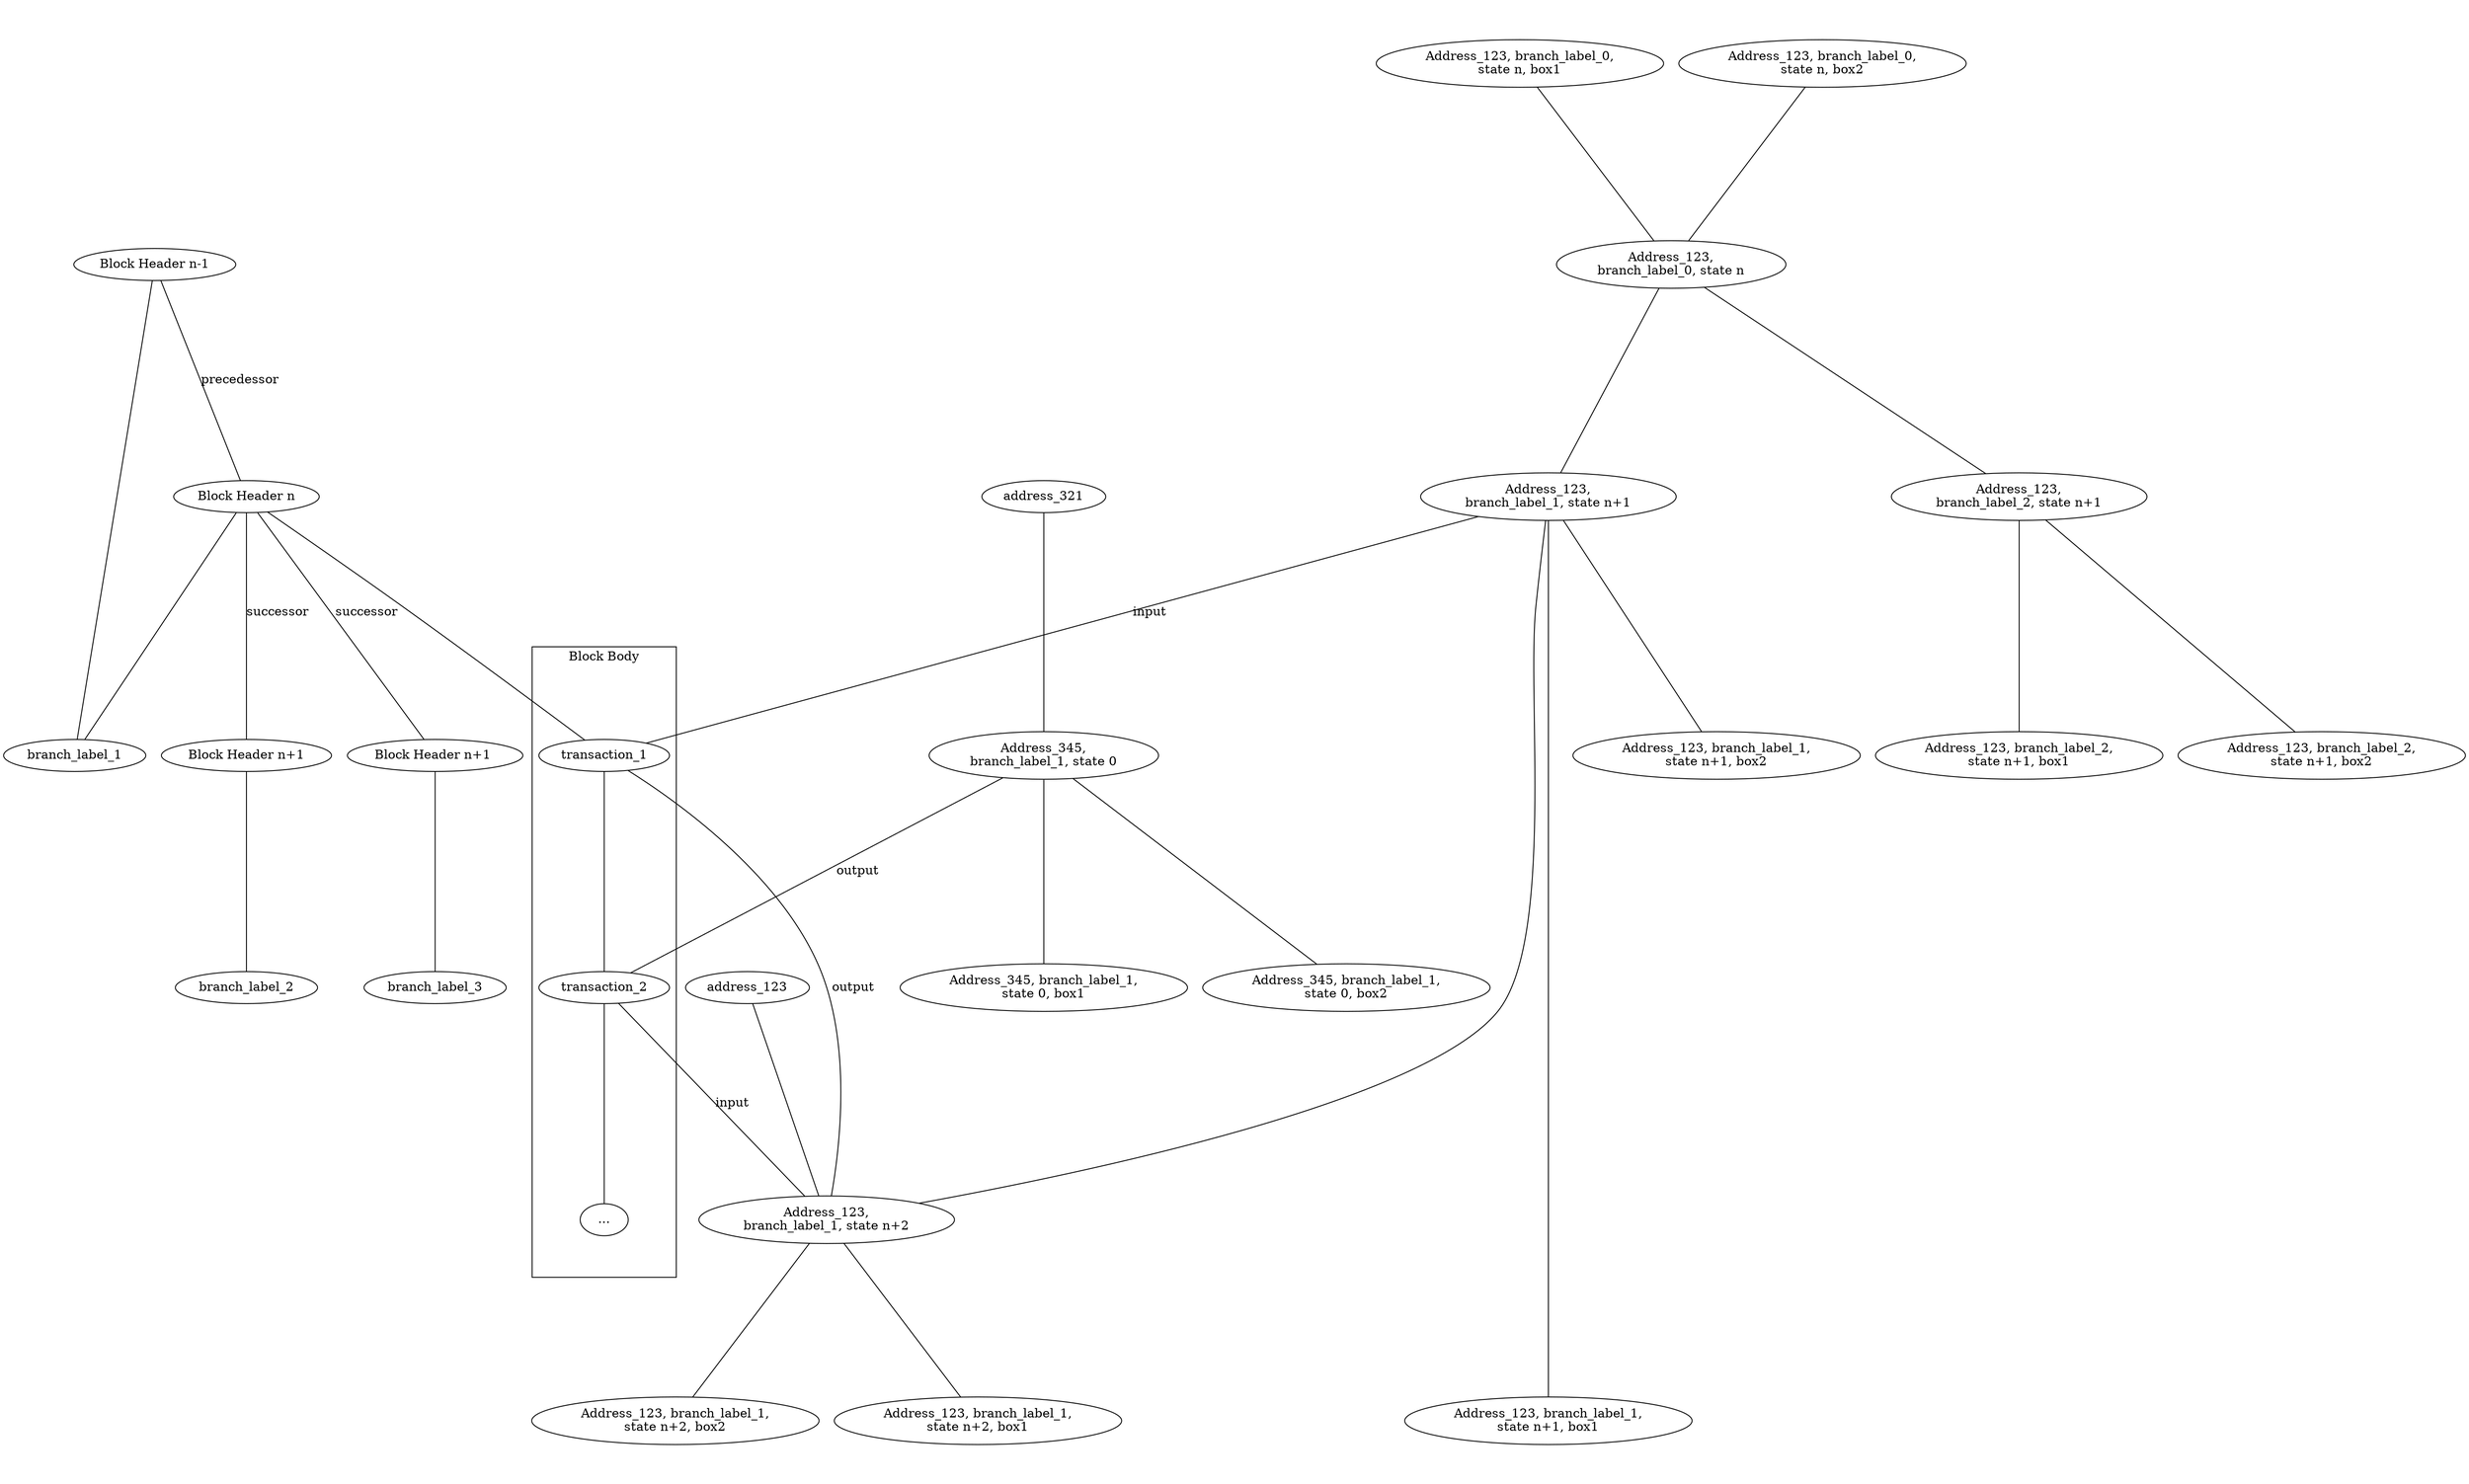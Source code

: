 graph g {
  ratio= 0.6;
  compound=true;
  "Block Header n" [label="Block Header n"]
  "Block Header n-1" -- branch_label_1
  "Block Header n-1" -- "Block Header n" [label = "precedessor"];
  "Block Header n" -- "Block Header n+1" [label = "successor"]
  "Block Header n" -- "Block Header n+1 " [label = "successor"]
  "Block Header n" -- branch_label_1
  "Block Header n" -- transaction_1
  "Block Header n+1" -- branch_label_2
  "Block Header n+1 " -- branch_label_3

  subgraph cluster00 {
    label = "Block Body"
    transaction_1 -- transaction_2 -- "...";
  }
  {"Address_123, branch_label_0,\nstate n, box1" "Address_123, branch_label_0,\nstate n, box2"} -- "Address_123,\nbranch_label_0, state n"
  "Address_123,\nbranch_label_0, state n" --  {"Address_123,\nbranch_label_1, state n+1" "Address_123,\nbranch_label_2, state n+1"}
  "Address_123,\nbranch_label_1, state n+1" -- "Address_123, branch_label_1,\nstate n+1, box1" [minlen="4"]
  "Address_123,\nbranch_label_1, state n+1" -- "Address_123, branch_label_1,\nstate n+1, box2"
  "Address_123,\nbranch_label_2, state n+1" -- "Address_123, branch_label_2,\nstate n+1, box1" [minlength="4"]
  "Address_123,\nbranch_label_2, state n+1" -- "Address_123, branch_label_2,\nstate n+1, box2"
  "Address_123,\nbranch_label_1, state n+1" -- transaction_1 [label="input"]
  "Address_123,\nbranch_label_1, state n+1" -- "Address_123,\nbranch_label_1, state n+2" -- {"Address_123, branch_label_1,\nstate n+2, box1" "Address_123, branch_label_1,\nstate n+2, box2"}
  transaction_1 -- "Address_123,\nbranch_label_1, state n+2" [label = "output"]
  transaction_2 -- "Address_123,\nbranch_label_1, state n+2" [label="input"]
  address_123 -- "Address_123,\nbranch_label_1, state n+2"
  "Address_345,\nbranch_label_1, state 0" -- transaction_2 [label="output"]
  "Address_345,\nbranch_label_1, state 0" -- {"Address_345, branch_label_1,\nstate 0, box1" "Address_345, branch_label_1,\nstate 0, box2"}
  "address_321" -- "Address_345,\nbranch_label_1, state 0"
}